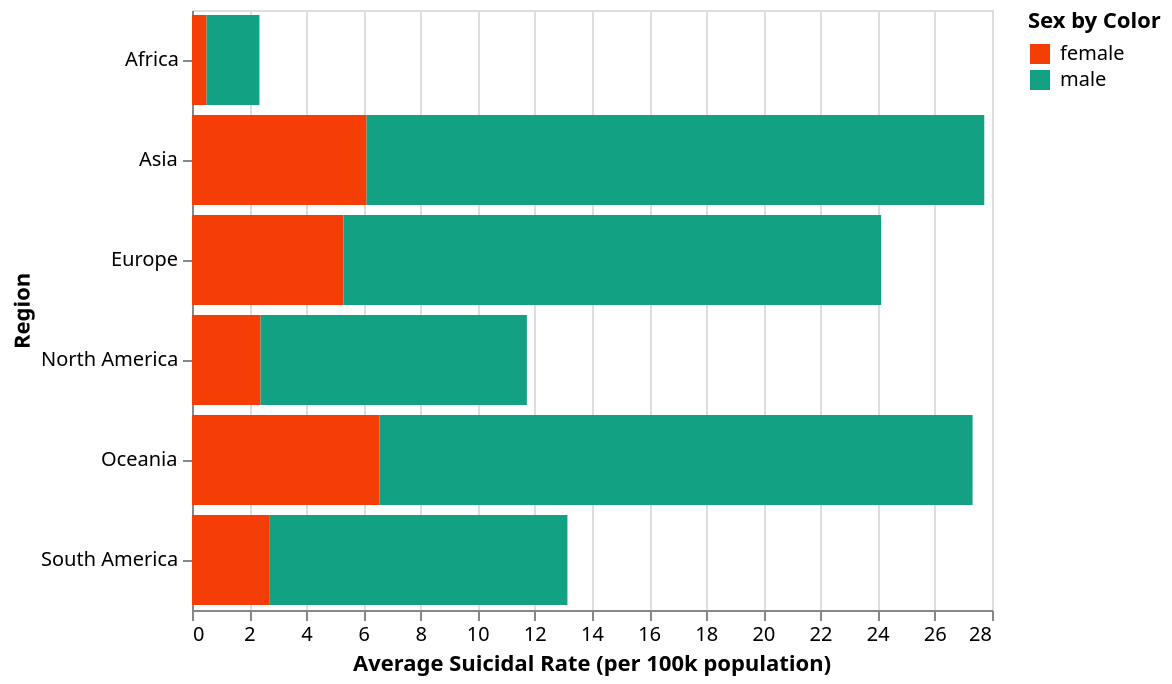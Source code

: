 {
  "config": {
    "view": {
      "width": 400,
      "height": 300
    },
    "mark": {
      "tooltip": null
    }
  },
  "data": {
    "name": "data-42a7afd694ff3e6433cf3f38a9e40f02"
  },
  "mark": "bar",
  "encoding": {
    "color": {
      "condition": {
        "type": "nominal",
        "field": "sex",
        "legend": {
          "title": "Sex by Color"
        },
        "scale": {
          "domain": [
            "female",
            "male"
          ],
          "range": [
            "#f43e06",
            "#12a182"
          ]
        },
        "selection": "selector012"
      },
      "value": "lightgray"
    },
    "tooltip": [
      {
        "type": "nominal",
        "field": "region"
      },
      {
        "type": "nominal",
        "field": "sex"
      },
      {
        "type": "quantitative",
        "field": "suicidal_rate"
      }
    ],
    "x": {
      "type": "quantitative",
      "axis": {
        "tickMinStep": 4,
        "title": "Average Suicidal Rate (per 100k population)"
      },
      "field": "suicidal_rate"
    },
    "y": {
      "type": "nominal",
      "axis": {
        "title": "Region"
      },
      "field": "region"
    }
  },
  "selection": {
    "selector012": {
      "type": "single",
      "on": "mouseover",
      "fields": [
        "suicidal_rate"
      ],
      "empty": "all"
    }
  },
  "$schema": "https://vega.github.io/schema/vega-lite/v3.4.0.json",
  "datasets": {
    "data-42a7afd694ff3e6433cf3f38a9e40f02": [
      {
        "region": "Africa",
        "sex": "female",
        "suicidal_rate": 0.51
      },
      {
        "region": "Africa",
        "sex": "male",
        "suicidal_rate": 1.85
      },
      {
        "region": "Asia",
        "sex": "female",
        "suicidal_rate": 6.11
      },
      {
        "region": "Asia",
        "sex": "male",
        "suicidal_rate": 21.62
      },
      {
        "region": "Europe",
        "sex": "female",
        "suicidal_rate": 5.3
      },
      {
        "region": "Europe",
        "sex": "male",
        "suicidal_rate": 18.82
      },
      {
        "region": "North America",
        "sex": "female",
        "suicidal_rate": 2.4
      },
      {
        "region": "North America",
        "sex": "male",
        "suicidal_rate": 9.32
      },
      {
        "region": "Oceania",
        "sex": "female",
        "suicidal_rate": 6.56
      },
      {
        "region": "Oceania",
        "sex": "male",
        "suicidal_rate": 20.76
      },
      {
        "region": "South America",
        "sex": "female",
        "suicidal_rate": 2.7
      },
      {
        "region": "South America",
        "sex": "male",
        "suicidal_rate": 10.44
      }
    ]
  }
}